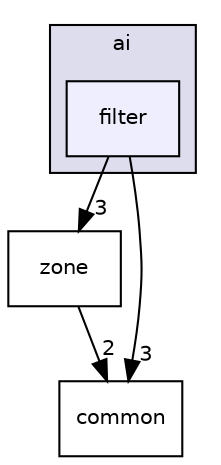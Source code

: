 digraph "/home/mgerhardy/dev/simpleai/src/ai/filter" {
  compound=true
  node [ fontsize="10", fontname="Helvetica"];
  edge [ labelfontsize="10", labelfontname="Helvetica"];
  subgraph clusterdir_128a93aeeff33a8423f079f46929dbb3 {
    graph [ bgcolor="#ddddee", pencolor="black", label="ai" fontname="Helvetica", fontsize="10", URL="dir_128a93aeeff33a8423f079f46929dbb3.html"]
  dir_a3d7b76a702f4c439e791d0fce4da492 [shape=box, label="filter", style="filled", fillcolor="#eeeeff", pencolor="black", URL="dir_a3d7b76a702f4c439e791d0fce4da492.html"];
  }
  dir_17303d77940fd33d75c32f582a716539 [shape=box label="zone" URL="dir_17303d77940fd33d75c32f582a716539.html"];
  dir_4c8624fe756ae3c7de80e838bac4bfdf [shape=box label="common" URL="dir_4c8624fe756ae3c7de80e838bac4bfdf.html"];
  dir_17303d77940fd33d75c32f582a716539->dir_4c8624fe756ae3c7de80e838bac4bfdf [headlabel="2", labeldistance=1.5 headhref="dir_000013_000003.html"];
  dir_a3d7b76a702f4c439e791d0fce4da492->dir_17303d77940fd33d75c32f582a716539 [headlabel="3", labeldistance=1.5 headhref="dir_000004_000013.html"];
  dir_a3d7b76a702f4c439e791d0fce4da492->dir_4c8624fe756ae3c7de80e838bac4bfdf [headlabel="3", labeldistance=1.5 headhref="dir_000004_000003.html"];
}
